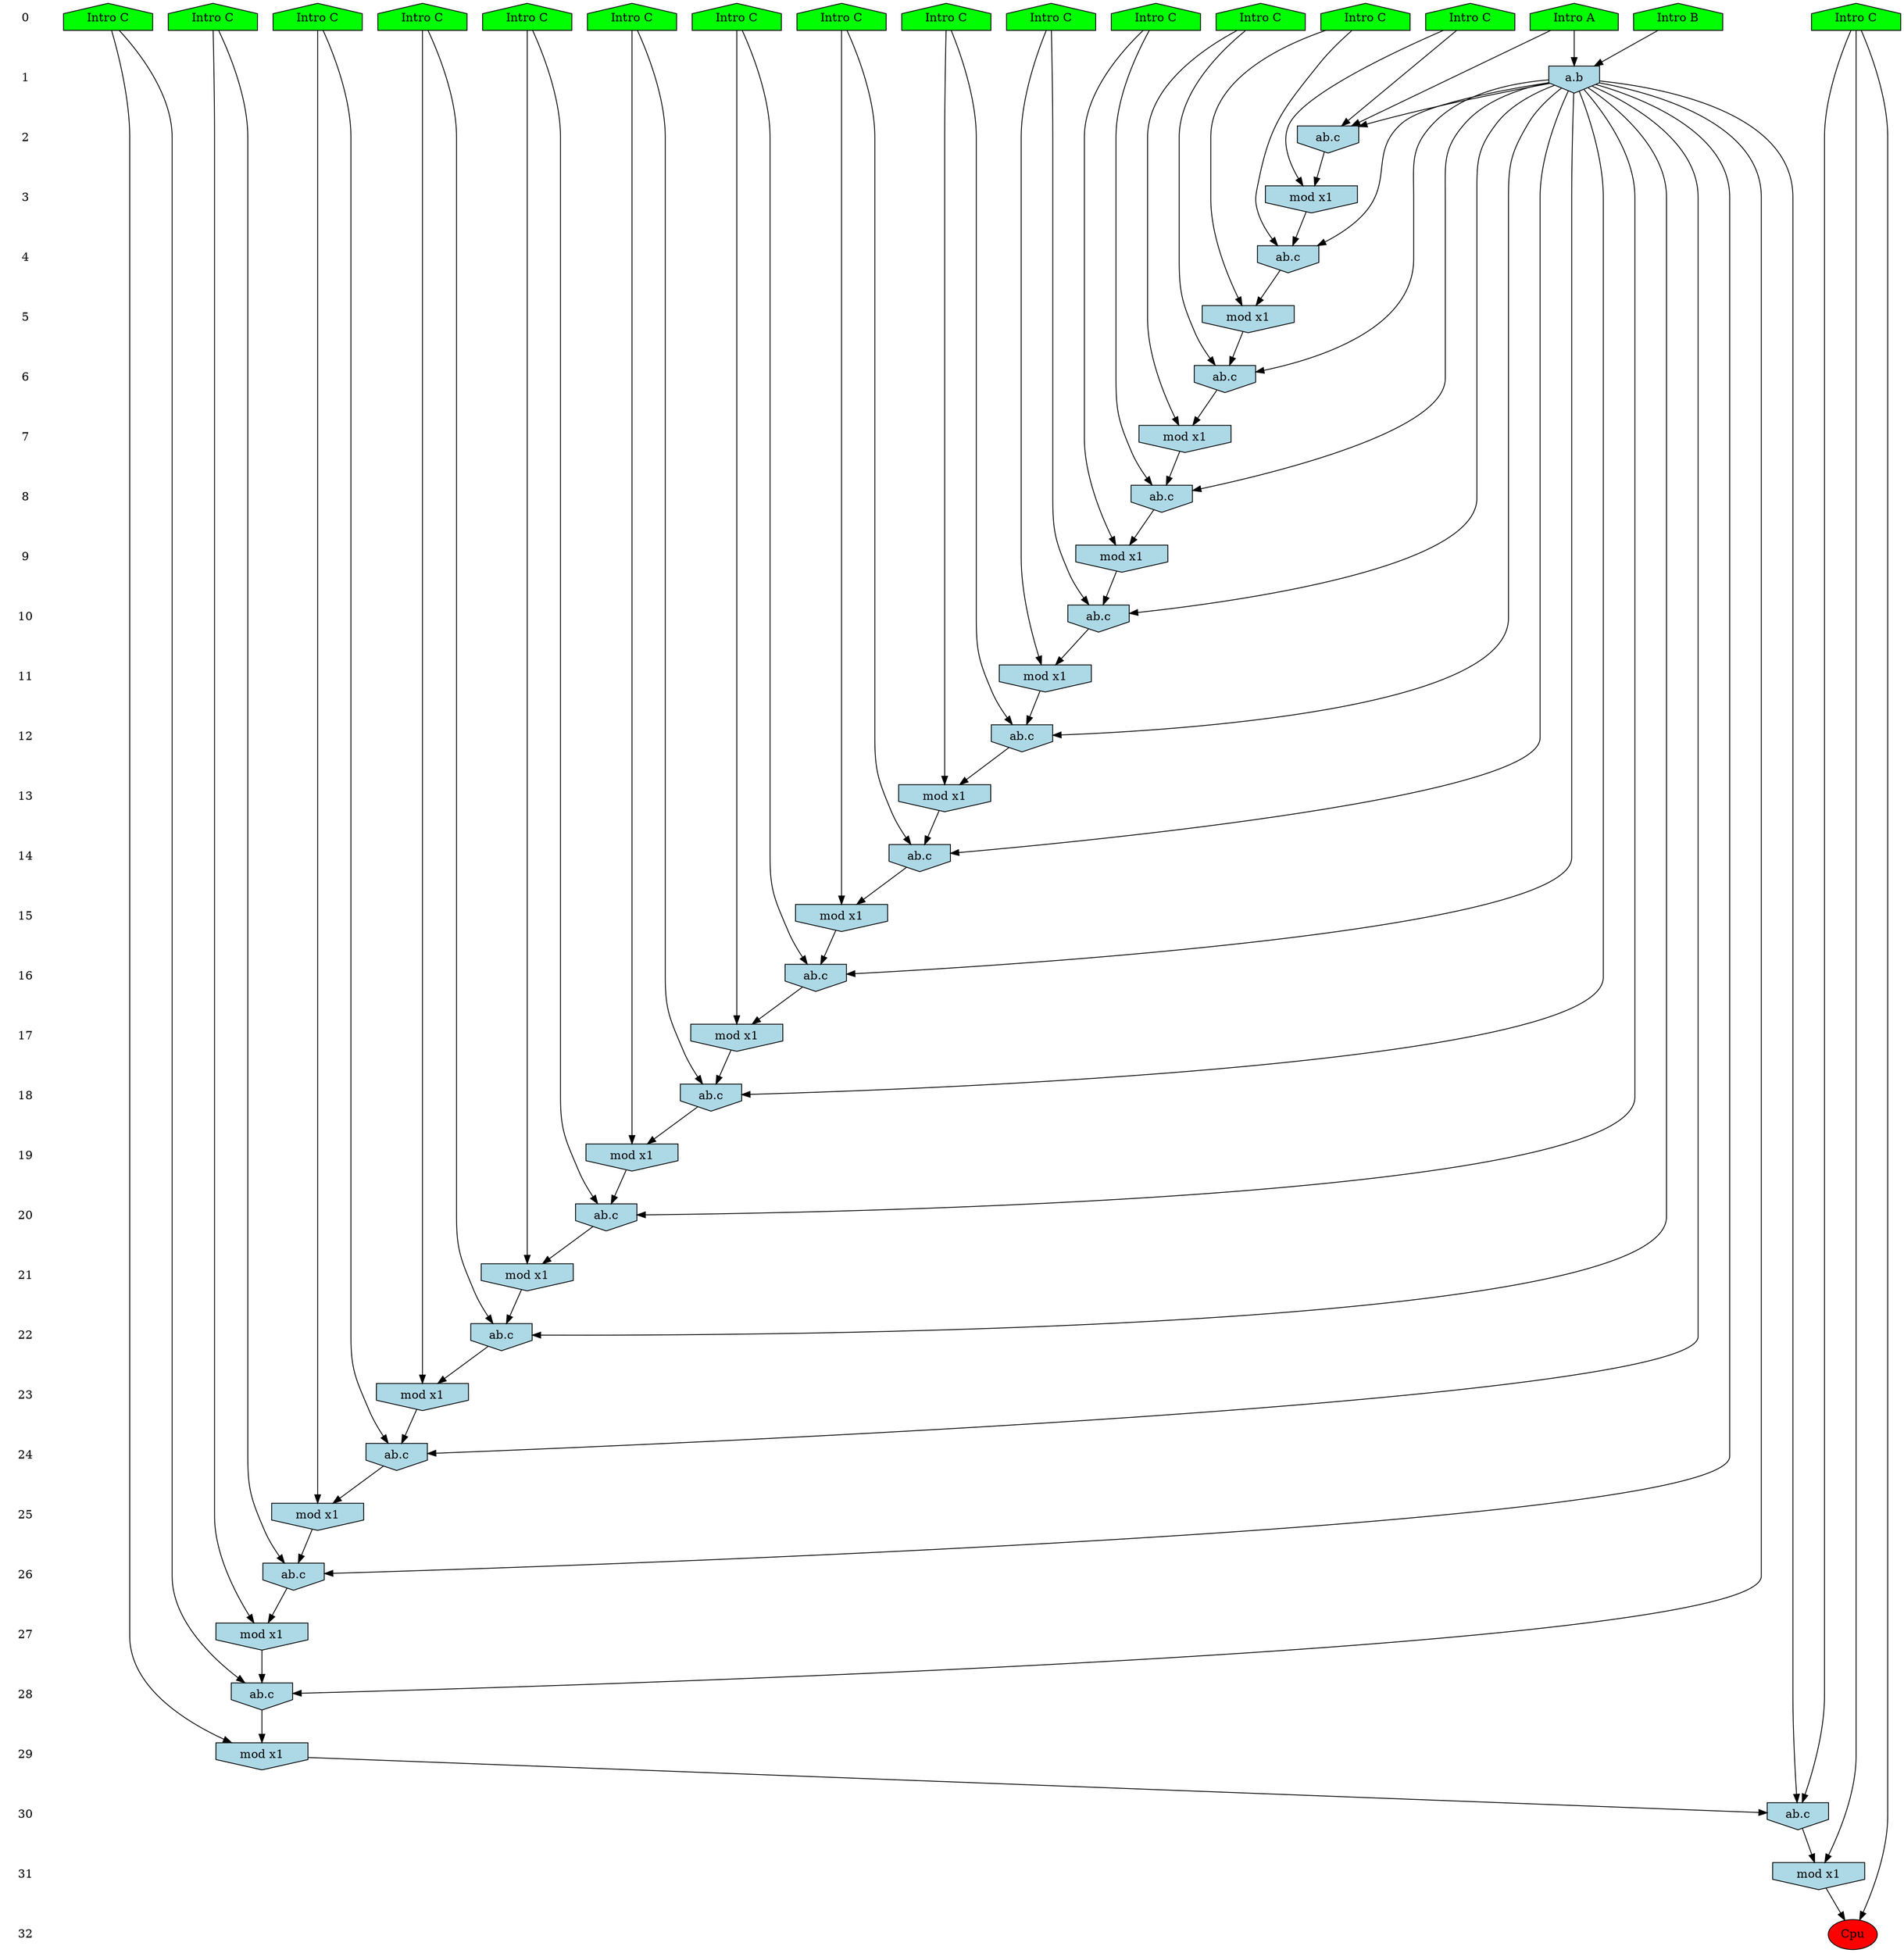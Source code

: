 /* Compression of 1 causal flows obtained in average at 2.092840E+01 t.u */
/* Compressed causal flows were: [3924] */
digraph G{
 ranksep=.5 ; 
{ rank = same ; "0" [shape=plaintext] ; node_1 [label ="Intro B", shape=house, style=filled, fillcolor=green] ;
node_2 [label ="Intro A", shape=house, style=filled, fillcolor=green] ;
node_3 [label ="Intro C", shape=house, style=filled, fillcolor=green] ;
node_4 [label ="Intro C", shape=house, style=filled, fillcolor=green] ;
node_5 [label ="Intro C", shape=house, style=filled, fillcolor=green] ;
node_6 [label ="Intro C", shape=house, style=filled, fillcolor=green] ;
node_7 [label ="Intro C", shape=house, style=filled, fillcolor=green] ;
node_8 [label ="Intro C", shape=house, style=filled, fillcolor=green] ;
node_9 [label ="Intro C", shape=house, style=filled, fillcolor=green] ;
node_10 [label ="Intro C", shape=house, style=filled, fillcolor=green] ;
node_11 [label ="Intro C", shape=house, style=filled, fillcolor=green] ;
node_12 [label ="Intro C", shape=house, style=filled, fillcolor=green] ;
node_13 [label ="Intro C", shape=house, style=filled, fillcolor=green] ;
node_14 [label ="Intro C", shape=house, style=filled, fillcolor=green] ;
node_15 [label ="Intro C", shape=house, style=filled, fillcolor=green] ;
node_16 [label ="Intro C", shape=house, style=filled, fillcolor=green] ;
node_17 [label ="Intro C", shape=house, style=filled, fillcolor=green] ;
}
{ rank = same ; "1" [shape=plaintext] ; node_18 [label="a.b", shape=invhouse, style=filled, fillcolor = lightblue] ;
}
{ rank = same ; "2" [shape=plaintext] ; node_19 [label="ab.c", shape=invhouse, style=filled, fillcolor = lightblue] ;
}
{ rank = same ; "3" [shape=plaintext] ; node_20 [label="mod x1", shape=invhouse, style=filled, fillcolor = lightblue] ;
}
{ rank = same ; "4" [shape=plaintext] ; node_21 [label="ab.c", shape=invhouse, style=filled, fillcolor = lightblue] ;
}
{ rank = same ; "5" [shape=plaintext] ; node_22 [label="mod x1", shape=invhouse, style=filled, fillcolor = lightblue] ;
}
{ rank = same ; "6" [shape=plaintext] ; node_23 [label="ab.c", shape=invhouse, style=filled, fillcolor = lightblue] ;
}
{ rank = same ; "7" [shape=plaintext] ; node_24 [label="mod x1", shape=invhouse, style=filled, fillcolor = lightblue] ;
}
{ rank = same ; "8" [shape=plaintext] ; node_25 [label="ab.c", shape=invhouse, style=filled, fillcolor = lightblue] ;
}
{ rank = same ; "9" [shape=plaintext] ; node_26 [label="mod x1", shape=invhouse, style=filled, fillcolor = lightblue] ;
}
{ rank = same ; "10" [shape=plaintext] ; node_27 [label="ab.c", shape=invhouse, style=filled, fillcolor = lightblue] ;
}
{ rank = same ; "11" [shape=plaintext] ; node_28 [label="mod x1", shape=invhouse, style=filled, fillcolor = lightblue] ;
}
{ rank = same ; "12" [shape=plaintext] ; node_29 [label="ab.c", shape=invhouse, style=filled, fillcolor = lightblue] ;
}
{ rank = same ; "13" [shape=plaintext] ; node_30 [label="mod x1", shape=invhouse, style=filled, fillcolor = lightblue] ;
}
{ rank = same ; "14" [shape=plaintext] ; node_31 [label="ab.c", shape=invhouse, style=filled, fillcolor = lightblue] ;
}
{ rank = same ; "15" [shape=plaintext] ; node_32 [label="mod x1", shape=invhouse, style=filled, fillcolor = lightblue] ;
}
{ rank = same ; "16" [shape=plaintext] ; node_33 [label="ab.c", shape=invhouse, style=filled, fillcolor = lightblue] ;
}
{ rank = same ; "17" [shape=plaintext] ; node_34 [label="mod x1", shape=invhouse, style=filled, fillcolor = lightblue] ;
}
{ rank = same ; "18" [shape=plaintext] ; node_35 [label="ab.c", shape=invhouse, style=filled, fillcolor = lightblue] ;
}
{ rank = same ; "19" [shape=plaintext] ; node_36 [label="mod x1", shape=invhouse, style=filled, fillcolor = lightblue] ;
}
{ rank = same ; "20" [shape=plaintext] ; node_37 [label="ab.c", shape=invhouse, style=filled, fillcolor = lightblue] ;
}
{ rank = same ; "21" [shape=plaintext] ; node_38 [label="mod x1", shape=invhouse, style=filled, fillcolor = lightblue] ;
}
{ rank = same ; "22" [shape=plaintext] ; node_39 [label="ab.c", shape=invhouse, style=filled, fillcolor = lightblue] ;
}
{ rank = same ; "23" [shape=plaintext] ; node_40 [label="mod x1", shape=invhouse, style=filled, fillcolor = lightblue] ;
}
{ rank = same ; "24" [shape=plaintext] ; node_41 [label="ab.c", shape=invhouse, style=filled, fillcolor = lightblue] ;
}
{ rank = same ; "25" [shape=plaintext] ; node_42 [label="mod x1", shape=invhouse, style=filled, fillcolor = lightblue] ;
}
{ rank = same ; "26" [shape=plaintext] ; node_43 [label="ab.c", shape=invhouse, style=filled, fillcolor = lightblue] ;
}
{ rank = same ; "27" [shape=plaintext] ; node_44 [label="mod x1", shape=invhouse, style=filled, fillcolor = lightblue] ;
}
{ rank = same ; "28" [shape=plaintext] ; node_45 [label="ab.c", shape=invhouse, style=filled, fillcolor = lightblue] ;
}
{ rank = same ; "29" [shape=plaintext] ; node_46 [label="mod x1", shape=invhouse, style=filled, fillcolor = lightblue] ;
}
{ rank = same ; "30" [shape=plaintext] ; node_47 [label="ab.c", shape=invhouse, style=filled, fillcolor = lightblue] ;
}
{ rank = same ; "31" [shape=plaintext] ; node_48 [label="mod x1", shape=invhouse, style=filled, fillcolor = lightblue] ;
}
{ rank = same ; "32" [shape=plaintext] ; node_49 [label ="Cpu", style=filled, fillcolor=red] ;
}
"0" -> "1" [style="invis"]; 
"1" -> "2" [style="invis"]; 
"2" -> "3" [style="invis"]; 
"3" -> "4" [style="invis"]; 
"4" -> "5" [style="invis"]; 
"5" -> "6" [style="invis"]; 
"6" -> "7" [style="invis"]; 
"7" -> "8" [style="invis"]; 
"8" -> "9" [style="invis"]; 
"9" -> "10" [style="invis"]; 
"10" -> "11" [style="invis"]; 
"11" -> "12" [style="invis"]; 
"12" -> "13" [style="invis"]; 
"13" -> "14" [style="invis"]; 
"14" -> "15" [style="invis"]; 
"15" -> "16" [style="invis"]; 
"16" -> "17" [style="invis"]; 
"17" -> "18" [style="invis"]; 
"18" -> "19" [style="invis"]; 
"19" -> "20" [style="invis"]; 
"20" -> "21" [style="invis"]; 
"21" -> "22" [style="invis"]; 
"22" -> "23" [style="invis"]; 
"23" -> "24" [style="invis"]; 
"24" -> "25" [style="invis"]; 
"25" -> "26" [style="invis"]; 
"26" -> "27" [style="invis"]; 
"27" -> "28" [style="invis"]; 
"28" -> "29" [style="invis"]; 
"29" -> "30" [style="invis"]; 
"30" -> "31" [style="invis"]; 
"31" -> "32" [style="invis"]; 
node_1 -> node_18
node_2 -> node_18
node_2 -> node_19
node_5 -> node_19
node_18 -> node_19
node_5 -> node_20
node_19 -> node_20
node_4 -> node_21
node_18 -> node_21
node_20 -> node_21
node_4 -> node_22
node_21 -> node_22
node_11 -> node_23
node_18 -> node_23
node_22 -> node_23
node_11 -> node_24
node_23 -> node_24
node_7 -> node_25
node_18 -> node_25
node_24 -> node_25
node_7 -> node_26
node_25 -> node_26
node_16 -> node_27
node_18 -> node_27
node_26 -> node_27
node_16 -> node_28
node_27 -> node_28
node_6 -> node_29
node_18 -> node_29
node_28 -> node_29
node_6 -> node_30
node_29 -> node_30
node_9 -> node_31
node_18 -> node_31
node_30 -> node_31
node_9 -> node_32
node_31 -> node_32
node_12 -> node_33
node_18 -> node_33
node_32 -> node_33
node_12 -> node_34
node_33 -> node_34
node_8 -> node_35
node_18 -> node_35
node_34 -> node_35
node_8 -> node_36
node_35 -> node_36
node_15 -> node_37
node_18 -> node_37
node_36 -> node_37
node_15 -> node_38
node_37 -> node_38
node_14 -> node_39
node_18 -> node_39
node_38 -> node_39
node_14 -> node_40
node_39 -> node_40
node_17 -> node_41
node_18 -> node_41
node_40 -> node_41
node_17 -> node_42
node_41 -> node_42
node_13 -> node_43
node_18 -> node_43
node_42 -> node_43
node_13 -> node_44
node_43 -> node_44
node_3 -> node_45
node_18 -> node_45
node_44 -> node_45
node_3 -> node_46
node_45 -> node_46
node_10 -> node_47
node_18 -> node_47
node_46 -> node_47
node_10 -> node_48
node_47 -> node_48
node_10 -> node_49
node_48 -> node_49
}
/*
 Dot generation time: 0.000000
*/